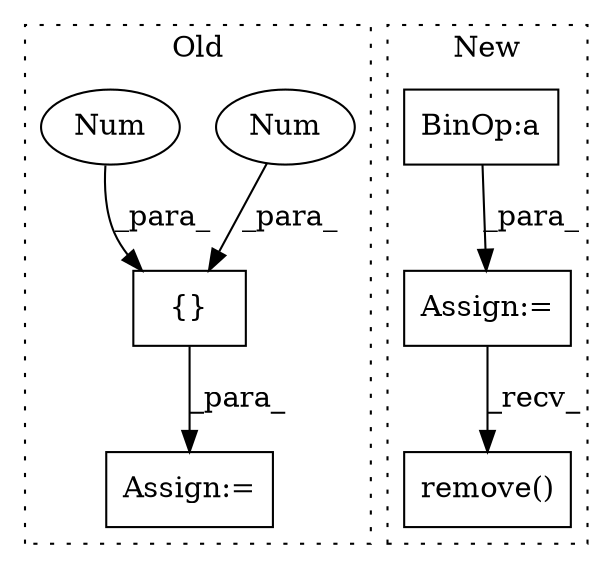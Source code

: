 digraph G {
subgraph cluster0 {
1 [label="{}" a="59" s="7655,7667" l="1,0" shape="box"];
5 [label="Assign:=" a="68" s="7606" l="3" shape="box"];
6 [label="Num" a="76" s="7656" l="1" shape="ellipse"];
7 [label="Num" a="76" s="7662" l="5" shape="ellipse"];
label = "Old";
style="dotted";
}
subgraph cluster1 {
2 [label="remove()" a="75" s="7762,7795" l="17,1" shape="box"];
3 [label="Assign:=" a="68" s="7721" l="3" shape="box"];
4 [label="BinOp:a" a="82" s="7736" l="3" shape="box"];
label = "New";
style="dotted";
}
1 -> 5 [label="_para_"];
3 -> 2 [label="_recv_"];
4 -> 3 [label="_para_"];
6 -> 1 [label="_para_"];
7 -> 1 [label="_para_"];
}